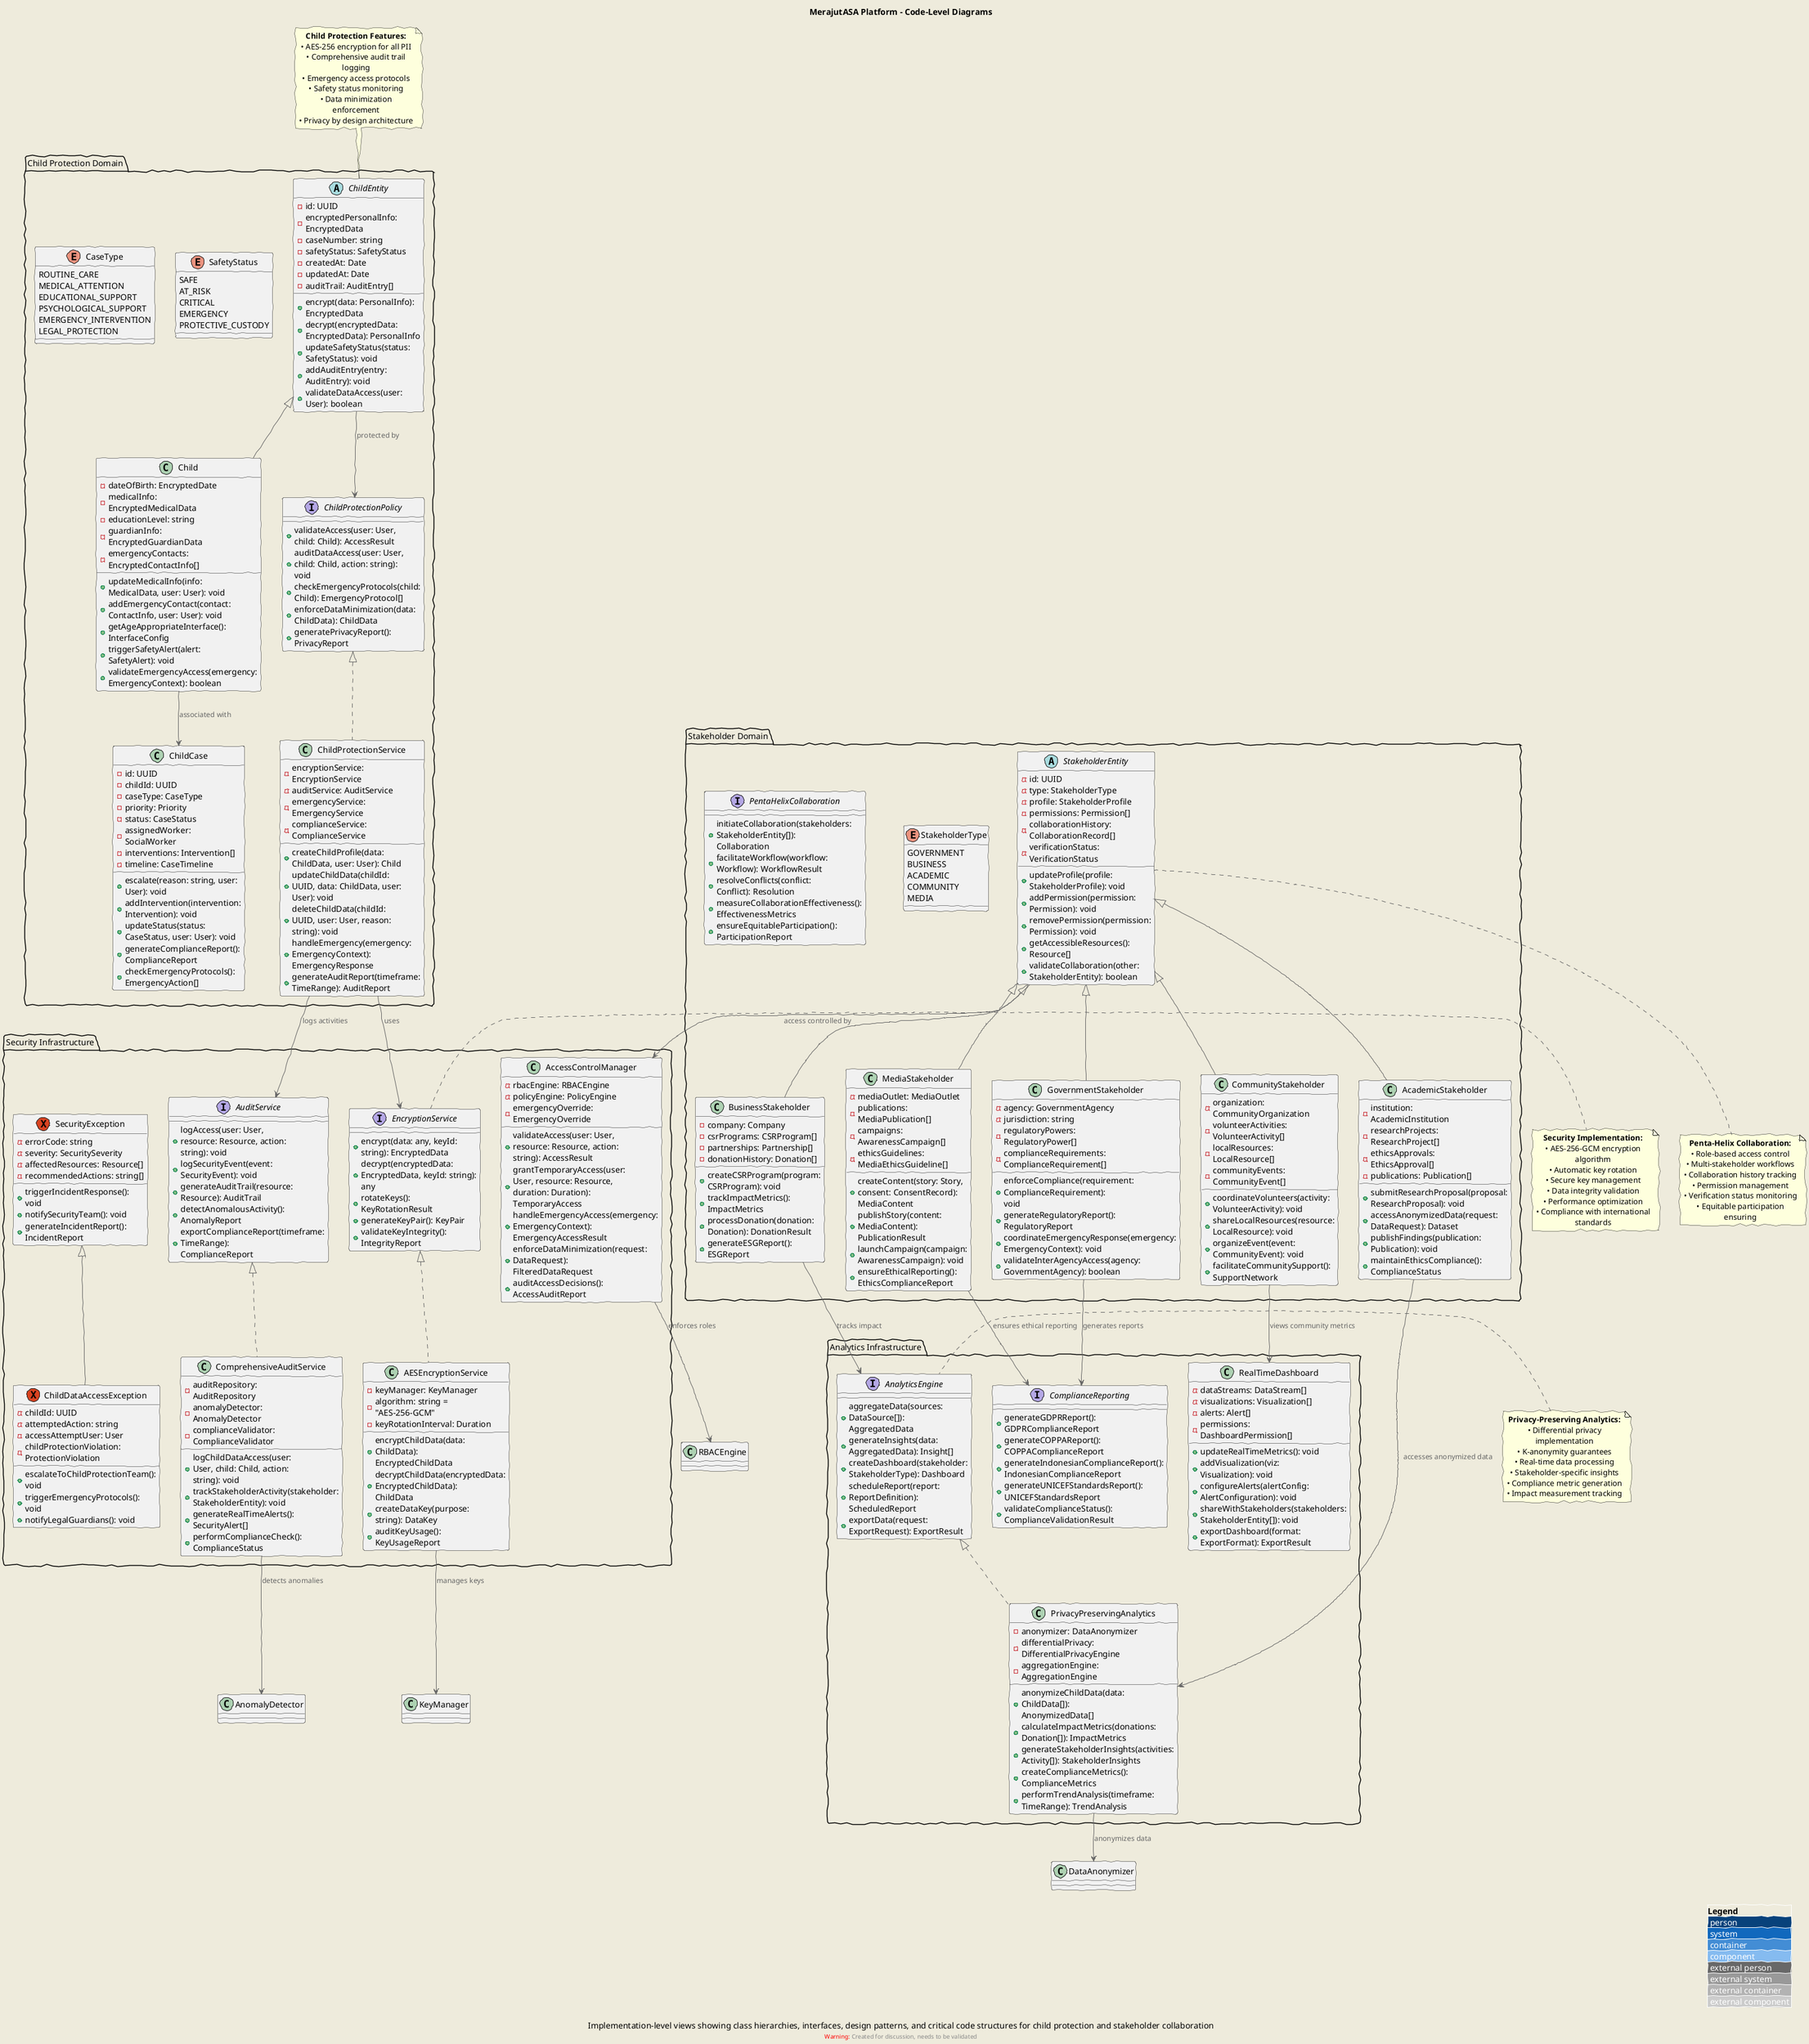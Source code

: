 @startuml code-diagrams
!include <C4/C4_Component>

' Title and description
!define TITLE "MerajutASA Platform - Code-Level Diagrams"
!define DESCRIPTION "Implementation-level views showing class hierarchies, interfaces, design patterns, and critical code structures for child protection and stakeholder collaboration"

' Custom styling for different code elements
!define INTERFACE_COLOR #3498DB
!define CLASS_COLOR #2ECC71
!define ABSTRACT_COLOR #E74C3C
!define ENUM_COLOR #F39C12
!define EXCEPTION_COLOR #FF6B6B
!define UTILITY_COLOR #9B59B6

LAYOUT_WITH_LEGEND()
LAYOUT_AS_SKETCH()

title TITLE
caption DESCRIPTION

' Child Protection Domain Model
package "Child Protection Domain" {
    abstract class ChildEntity {
        - id: UUID
        - encryptedPersonalInfo: EncryptedData
        - caseNumber: string
        - safetyStatus: SafetyStatus
        - createdAt: Date
        - updatedAt: Date
        - auditTrail: AuditEntry[]
        + encrypt(data: PersonalInfo): EncryptedData
        + decrypt(encryptedData: EncryptedData): PersonalInfo
        + updateSafetyStatus(status: SafetyStatus): void
        + addAuditEntry(entry: AuditEntry): void
        + validateDataAccess(user: User): boolean
    }

    class Child extends ChildEntity {
        - dateOfBirth: EncryptedDate
        - medicalInfo: EncryptedMedicalData
        - educationLevel: string
        - guardianInfo: EncryptedGuardianData
        - emergencyContacts: EncryptedContactInfo[]
        + updateMedicalInfo(info: MedicalData, user: User): void
        + addEmergencyContact(contact: ContactInfo, user: User): void
        + getAgeAppropriateInterface(): InterfaceConfig
        + triggerSafetyAlert(alert: SafetyAlert): void
        + validateEmergencyAccess(emergency: EmergencyContext): boolean
    }

    class ChildCase {
        - id: UUID
        - childId: UUID
        - caseType: CaseType
        - priority: Priority
        - status: CaseStatus
        - assignedWorker: SocialWorker
        - interventions: Intervention[]
        - timeline: CaseTimeline
        + escalate(reason: string, user: User): void
        + addIntervention(intervention: Intervention): void
        + updateStatus(status: CaseStatus, user: User): void
        + generateComplianceReport(): ComplianceReport
        + checkEmergencyProtocols(): EmergencyAction[]
    }

    enum SafetyStatus {
        SAFE
        AT_RISK
        CRITICAL
        EMERGENCY
        PROTECTIVE_CUSTODY
    }

    enum CaseType {
        ROUTINE_CARE
        MEDICAL_ATTENTION
        EDUCATIONAL_SUPPORT
        PSYCHOLOGICAL_SUPPORT
        EMERGENCY_INTERVENTION
        LEGAL_PROTECTION
    }

    interface ChildProtectionPolicy {
        + validateAccess(user: User, child: Child): AccessResult
        + auditDataAccess(user: User, child: Child, action: string): void
        + checkEmergencyProtocols(child: Child): EmergencyProtocol[]
        + enforceDataMinimization(data: ChildData): ChildData
        + generatePrivacyReport(): PrivacyReport
    }

    class ChildProtectionService implements ChildProtectionPolicy {
        - encryptionService: EncryptionService
        - auditService: AuditService
        - emergencyService: EmergencyService
        - complianceService: ComplianceService
        + createChildProfile(data: ChildData, user: User): Child
        + updateChildData(childId: UUID, data: ChildData, user: User): void
        + deleteChildData(childId: UUID, user: User, reason: string): void
        + handleEmergency(emergency: EmergencyContext): EmergencyResponse
        + generateAuditReport(timeframe: TimeRange): AuditReport
    }
}

' Stakeholder Management Domain
package "Stakeholder Domain" {
    abstract class StakeholderEntity {
        - id: UUID
        - type: StakeholderType
        - profile: StakeholderProfile
        - permissions: Permission[]
        - collaborationHistory: CollaborationRecord[]
        - verificationStatus: VerificationStatus
        + updateProfile(profile: StakeholderProfile): void
        + addPermission(permission: Permission): void
        + removePermission(permission: Permission): void
        + getAccessibleResources(): Resource[]
        + validateCollaboration(other: StakeholderEntity): boolean
    }

    class GovernmentStakeholder extends StakeholderEntity {
        - agency: GovernmentAgency
        - jurisdiction: string
        - regulatoryPowers: RegulatoryPower[]
        - complianceRequirements: ComplianceRequirement[]
        + enforceCompliance(requirement: ComplianceRequirement): void
        + generateRegulatoryReport(): RegulatoryReport
        + coordinateEmergencyResponse(emergency: EmergencyContext): void
        + validateInterAgencyAccess(agency: GovernmentAgency): boolean
    }

    class BusinessStakeholder extends StakeholderEntity {
        - company: Company
        - csrPrograms: CSRProgram[]
        - partnerships: Partnership[]
        - donationHistory: Donation[]
        + createCSRProgram(program: CSRProgram): void
        + trackImpactMetrics(): ImpactMetrics
        + processDonation(donation: Donation): DonationResult
        + generateESGReport(): ESGReport
    }

    class AcademicStakeholder extends StakeholderEntity {
        - institution: AcademicInstitution
        - researchProjects: ResearchProject[]
        - ethicsApprovals: EthicsApproval[]
        - publications: Publication[]
        + submitResearchProposal(proposal: ResearchProposal): void
        + accessAnonymizedData(request: DataRequest): Dataset
        + publishFindings(publication: Publication): void
        + maintainEthicsCompliance(): ComplianceStatus
    }

    class CommunityStakeholder extends StakeholderEntity {
        - organization: CommunityOrganization
        - volunteerActivities: VolunteerActivity[]
        - localResources: LocalResource[]
        - communityEvents: CommunityEvent[]
        + coordinateVolunteers(activity: VolunteerActivity): void
        + shareLocalResources(resource: LocalResource): void
        + organizeEvent(event: CommunityEvent): void
        + facilitateCommunitySupport(): SupportNetwork
    }

    class MediaStakeholder extends StakeholderEntity {
        - mediaOutlet: MediaOutlet
        - publications: MediaPublication[]
        - campaigns: AwarenessCampaign[]
        - ethicsGuidelines: MediaEthicsGuideline[]
        + createContent(story: Story, consent: ConsentRecord): MediaContent
        + publishStory(content: MediaContent): PublicationResult
        + launchCampaign(campaign: AwarenessCampaign): void
        + ensureEthicalReporting(): EthicsComplianceReport
    }

    enum StakeholderType {
        GOVERNMENT
        BUSINESS
        ACADEMIC
        COMMUNITY
        MEDIA
    }

    interface PentaHelixCollaboration {
        + initiateCollaboration(stakeholders: StakeholderEntity[]): Collaboration
        + facilitateWorkflow(workflow: Workflow): WorkflowResult
        + resolveConflicts(conflict: Conflict): Resolution
        + measureCollaborationEffectiveness(): EffectivenessMetrics
        + ensureEquitableParticipation(): ParticipationReport
    }
}

' Security and Encryption Infrastructure
package "Security Infrastructure" {
    interface EncryptionService {
        + encrypt(data: any, keyId: string): EncryptedData
        + decrypt(encryptedData: EncryptedData, keyId: string): any
        + rotateKeys(): KeyRotationResult
        + generateKeyPair(): KeyPair
        + validateKeyIntegrity(): IntegrityReport
    }

    class AESEncryptionService implements EncryptionService {
        - keyManager: KeyManager
        - algorithm: string = "AES-256-GCM"
        - keyRotationInterval: Duration
        + encryptChildData(data: ChildData): EncryptedChildData
        + decryptChildData(encryptedData: EncryptedChildData): ChildData
        + createDataKey(purpose: string): DataKey
        + auditKeyUsage(): KeyUsageReport
    }

    interface AuditService {
        + logAccess(user: User, resource: Resource, action: string): void
        + logSecurityEvent(event: SecurityEvent): void
        + generateAuditTrail(resource: Resource): AuditTrail
        + detectAnomalousActivity(): AnomalyReport
        + exportComplianceReport(timeframe: TimeRange): ComplianceReport
    }

    class ComprehensiveAuditService implements AuditService {
        - auditRepository: AuditRepository
        - anomalyDetector: AnomalyDetector
        - complianceValidator: ComplianceValidator
        + logChildDataAccess(user: User, child: Child, action: string): void
        + trackStakeholderActivity(stakeholder: StakeholderEntity): void
        + generateRealTimeAlerts(): SecurityAlert[]
        + performComplianceCheck(): ComplianceStatus
    }

    class AccessControlManager {
        - rbacEngine: RBACEngine
        - policyEngine: PolicyEngine
        - emergencyOverride: EmergencyOverride
        + validateAccess(user: User, resource: Resource, action: string): AccessResult
        + grantTemporaryAccess(user: User, resource: Resource, duration: Duration): TemporaryAccess
        + handleEmergencyAccess(emergency: EmergencyContext): EmergencyAccessResult
        + enforceDataMinimization(request: DataRequest): FilteredDataRequest
        + auditAccessDecisions(): AccessAuditReport
    }

    exception SecurityException {
        - errorCode: string
        - severity: SecuritySeverity
        - affectedResources: Resource[]
        - recommendedActions: string[]
        + triggerIncidentResponse(): void
        + notifySecurityTeam(): void
        + generateIncidentReport(): IncidentReport
    }

    exception ChildDataAccessException extends SecurityException {
        - childId: UUID
        - attemptedAction: string
        - accessAttemptUser: User
        - childProtectionViolation: ProtectionViolation
        + escalateToChildProtectionTeam(): void
        + triggerEmergencyProtocols(): void
        + notifyLegalGuardians(): void
    }
}

' Analytics and Reporting Infrastructure
package "Analytics Infrastructure" {
    interface AnalyticsEngine {
        + aggregateData(sources: DataSource[]): AggregatedData
        + generateInsights(data: AggregatedData): Insight[]
        + createDashboard(stakeholder: StakeholderType): Dashboard
        + scheduleReport(report: ReportDefinition): ScheduledReport
        + exportData(request: ExportRequest): ExportResult
    }

    class PrivacyPreservingAnalytics implements AnalyticsEngine {
        - anonymizer: DataAnonymizer
        - differentialPrivacy: DifferentialPrivacyEngine
        - aggregationEngine: AggregationEngine
        + anonymizeChildData(data: ChildData[]): AnonymizedData[]
        + calculateImpactMetrics(donations: Donation[]): ImpactMetrics
        + generateStakeholderInsights(activities: Activity[]): StakeholderInsights
        + createComplianceMetrics(): ComplianceMetrics
        + performTrendAnalysis(timeframe: TimeRange): TrendAnalysis
    }

    class RealTimeDashboard {
        - dataStreams: DataStream[]
        - visualizations: Visualization[]
        - alerts: Alert[]
        - permissions: DashboardPermission[]
        + updateRealTimeMetrics(): void
        + addVisualization(viz: Visualization): void
        + configureAlerts(alertConfig: AlertConfiguration): void
        + shareWithStakeholders(stakeholders: StakeholderEntity[]): void
        + exportDashboard(format: ExportFormat): ExportResult
    }

    interface ComplianceReporting {
        + generateGDPRReport(): GDPRComplianceReport
        + generateCOPPAReport(): COPPAComplianceReport
        + generateIndonesianComplianceReport(): IndonesianComplianceReport
        + generateUNICEFStandardsReport(): UNICEFStandardsReport
        + validateComplianceStatus(): ComplianceValidationResult
    }
}

' Relationships and Dependencies
ChildEntity --> ChildProtectionPolicy : "protected by"
Child --> ChildCase : "associated with"
ChildProtectionService --> EncryptionService : "uses"
ChildProtectionService --> AuditService : "logs activities"
StakeholderEntity --> AccessControlManager : "access controlled by"
GovernmentStakeholder --> ComplianceReporting : "generates reports"
BusinessStakeholder --> AnalyticsEngine : "tracks impact"
AcademicStakeholder --> PrivacyPreservingAnalytics : "accesses anonymized data"
CommunityStakeholder --> RealTimeDashboard : "views community metrics"
MediaStakeholder --> ComplianceReporting : "ensures ethical reporting"
AESEncryptionService --> KeyManager : "manages keys"
ComprehensiveAuditService --> AnomalyDetector : "detects anomalies"
AccessControlManager --> RBACEngine : "enforces roles"
PrivacyPreservingAnalytics --> DataAnonymizer : "anonymizes data"

note top of ChildEntity
  **Child Protection Features:**
  • AES-256 encryption for all PII
  • Comprehensive audit trail logging
  • Emergency access protocols
  • Safety status monitoring
  • Data minimization enforcement
  • Privacy by design architecture
end note

note bottom of StakeholderEntity
  **Penta-Helix Collaboration:**
  • Role-based access control
  • Multi-stakeholder workflows
  • Collaboration history tracking
  • Permission management
  • Verification status monitoring
  • Equitable participation ensuring
end note

note right of EncryptionService
  **Security Implementation:**
  • AES-256-GCM encryption algorithm
  • Automatic key rotation
  • Secure key management
  • Data integrity validation
  • Performance optimization
  • Compliance with international standards
end note

note left of AnalyticsEngine
  **Privacy-Preserving Analytics:**
  • Differential privacy implementation
  • K-anonymity guarantees
  • Real-time data processing
  • Stakeholder-specific insights
  • Compliance metric generation
  • Impact measurement tracking
end note

@enduml
